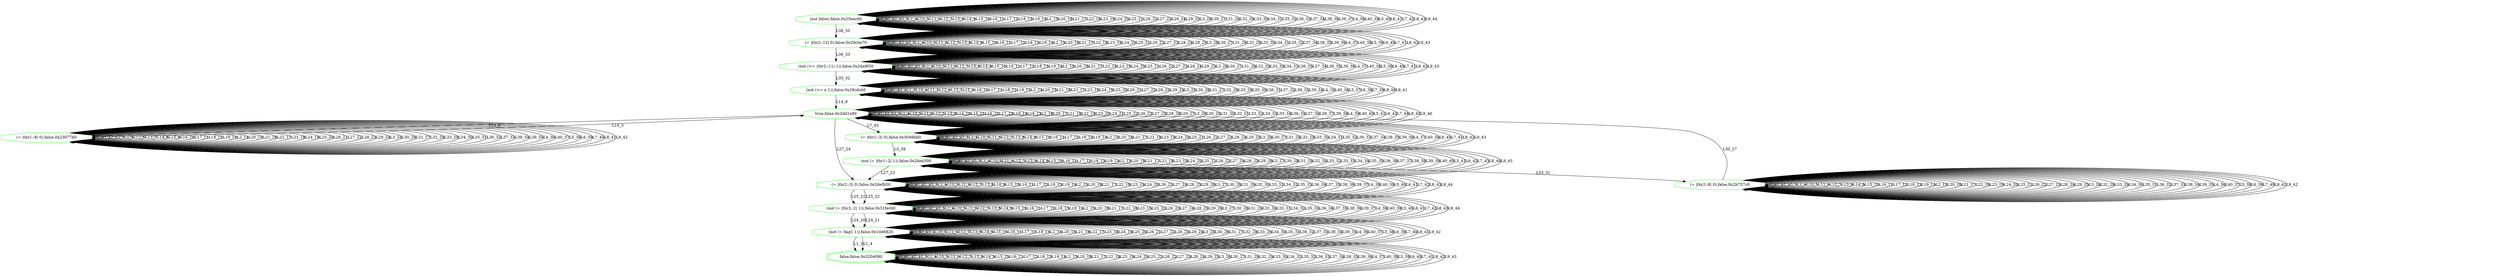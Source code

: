 digraph G {
0[label="(not false),false,0x25eec60", color=green,shape=octagon];
1[label="(= |thr2::12| 0),false,0x29cbe70", color=green,shape=octagon];
2[label="(not (>= |thr2::11| 1)),false,0x2da9f30", color=green,shape=octagon];
3[label="(not (>= x 1)),false,0x29cdcb0", color=green,shape=octagon];
4[label="true,false,0x2dd1a80", color=green,shape=octagon];
5[label="(= |thr1::8| 0),false,0x23077b0", color=green,shape=octagon];
6[label="(= |thr2::3| 0),false,0x2defb50", color=green,shape=octagon];
7[label="(not (= |thr2::2| 1)),false,0x31fecb0", color=green,shape=octagon];
8[label="(not (= flag1 1)),false,0x1dd6820", color=green,shape=octagon];
9[label="false,false,0x3204090", color=green,shape=doubleoctagon];
10[label="(= |thr1::3| 0),false,0x3046bb0", color=green,shape=octagon];
11[label="(not (= |thr1::2| 1)),false,0x2deb300", color=green,shape=octagon];
12[label="(= |thr2::8| 0),false,0x2b757c0", color=green,shape=octagon];
0->0 [label="0_0"];
0->0 [label="1_1"];
0->0 [label="2_2"];
0->0 [label="3_3"];
0->0 [label="L1_4"];
0->0 [label="L10_5"];
0->0 [label="L11_6"];
0->0 [label="L12_7"];
0->0 [label="L13_8"];
0->0 [label="L14_9"];
0->0 [label="L15_10"];
0->0 [label="L16_11"];
0->0 [label="L17_12"];
0->0 [label="L18_13"];
0->0 [label="L19_14"];
0->0 [label="L2_15"];
0->0 [label="L20_16"];
0->0 [label="L21_17"];
0->0 [label="L22_18"];
0->0 [label="L23_19"];
0->0 [label="L24_20"];
0->0 [label="L25_21"];
0->0 [label="L26_22"];
0->0 [label="L27_23"];
0->0 [label="L28_24"];
0->0 [label="L29_25"];
0->0 [label="L3_26"];
0->0 [label="L30_27"];
0->0 [label="L31_28"];
0->0 [label="L32_29"];
0->0 [label="L33_30"];
0->0 [label="L34_31"];
0->0 [label="L35_32"];
0->0 [label="L36_33"];
0->0 [label="L37_34"];
0->1 [label="L38_35"];
0->0 [label="L38_36"];
0->0 [label="L39_37"];
0->0 [label="L4_38"];
0->0 [label="L40_39"];
0->0 [label="L5_40"];
0->0 [label="L6_41"];
0->0 [label="L7_42"];
0->0 [label="L8_43"];
0->0 [label="L9_44"];
1->1 [label="0_0"];
1->1 [label="1_1"];
1->1 [label="2_2"];
1->1 [label="3_3"];
1->1 [label="L1_4"];
1->1 [label="L10_5"];
1->1 [label="L11_6"];
1->1 [label="L12_7"];
1->1 [label="L13_8"];
1->1 [label="L14_9"];
1->1 [label="L15_10"];
1->1 [label="L16_11"];
1->1 [label="L17_12"];
1->1 [label="L18_13"];
1->1 [label="L19_14"];
1->1 [label="L2_15"];
1->1 [label="L20_16"];
1->1 [label="L21_17"];
1->1 [label="L22_18"];
1->1 [label="L23_19"];
1->1 [label="L24_20"];
1->1 [label="L25_21"];
1->1 [label="L26_22"];
1->1 [label="L27_23"];
1->1 [label="L28_24"];
1->1 [label="L29_25"];
1->1 [label="L3_26"];
1->1 [label="L30_27"];
1->1 [label="L31_28"];
1->1 [label="L32_29"];
1->1 [label="L33_30"];
1->1 [label="L34_31"];
1->1 [label="L35_32"];
1->2 [label="L36_33"];
1->1 [label="L37_34"];
1->1 [label="L38_35"];
1->1 [label="L39_36"];
1->1 [label="L4_37"];
1->1 [label="L40_38"];
1->1 [label="L5_39"];
1->1 [label="L6_40"];
1->1 [label="L7_41"];
1->1 [label="L8_42"];
1->1 [label="L9_43"];
2->2 [label="0_0"];
2->2 [label="1_1"];
2->2 [label="2_2"];
2->2 [label="3_3"];
2->2 [label="L1_4"];
2->2 [label="L10_5"];
2->2 [label="L11_6"];
2->2 [label="L12_7"];
2->2 [label="L13_8"];
2->2 [label="L14_9"];
2->2 [label="L15_10"];
2->2 [label="L16_11"];
2->2 [label="L17_12"];
2->2 [label="L18_13"];
2->2 [label="L19_14"];
2->2 [label="L2_15"];
2->2 [label="L20_16"];
2->2 [label="L21_17"];
2->2 [label="L22_18"];
2->2 [label="L23_19"];
2->2 [label="L24_20"];
2->2 [label="L25_21"];
2->2 [label="L26_22"];
2->2 [label="L27_23"];
2->2 [label="L28_24"];
2->2 [label="L29_25"];
2->2 [label="L3_26"];
2->2 [label="L30_27"];
2->2 [label="L31_28"];
2->2 [label="L32_29"];
2->2 [label="L33_30"];
2->2 [label="L34_31"];
2->3 [label="L35_32"];
2->2 [label="L36_33"];
2->2 [label="L37_34"];
2->2 [label="L38_35"];
2->2 [label="L39_36"];
2->2 [label="L4_37"];
2->2 [label="L40_38"];
2->2 [label="L5_39"];
2->2 [label="L6_40"];
2->2 [label="L7_41"];
2->2 [label="L8_42"];
2->2 [label="L9_43"];
3->3 [label="0_0"];
3->3 [label="1_1"];
3->3 [label="2_2"];
3->3 [label="L1_3"];
3->3 [label="L10_4"];
3->3 [label="L11_5"];
3->3 [label="L12_6"];
3->3 [label="L13_7"];
3->4 [label="L14_8"];
3->3 [label="L15_9"];
3->3 [label="L16_10"];
3->3 [label="L17_11"];
3->3 [label="L18_12"];
3->3 [label="L19_13"];
3->3 [label="L2_14"];
3->3 [label="L20_15"];
3->3 [label="L21_16"];
3->3 [label="L22_17"];
3->3 [label="L23_18"];
3->3 [label="L24_19"];
3->3 [label="L25_20"];
3->3 [label="L26_21"];
3->3 [label="L27_22"];
3->3 [label="L28_23"];
3->3 [label="L29_24"];
3->3 [label="L3_25"];
3->3 [label="L30_26"];
3->3 [label="L31_27"];
3->3 [label="L32_28"];
3->3 [label="L33_29"];
3->3 [label="L35_30"];
3->3 [label="L36_31"];
3->3 [label="L37_32"];
3->3 [label="L38_33"];
3->3 [label="L39_34"];
3->3 [label="L4_35"];
3->3 [label="L40_36"];
3->3 [label="L5_37"];
3->3 [label="L6_38"];
3->3 [label="L7_39"];
3->3 [label="L8_40"];
3->3 [label="L9_41"];
4->4 [label="0_0"];
4->4 [label="1_1"];
4->4 [label="2_2"];
4->4 [label="3_3"];
4->4 [label="L1_4"];
4->4 [label="L10_5"];
4->4 [label="L11_6"];
4->4 [label="L12_7"];
4->5 [label="L13_8"];
4->4 [label="L13_9"];
4->4 [label="L14_10"];
4->4 [label="L15_11"];
4->4 [label="L16_12"];
4->4 [label="L17_13"];
4->4 [label="L18_14"];
4->4 [label="L19_15"];
4->4 [label="L2_16"];
4->4 [label="L20_17"];
4->4 [label="L21_18"];
4->4 [label="L22_19"];
4->4 [label="L23_20"];
4->4 [label="L24_21"];
4->4 [label="L25_22"];
4->4 [label="L26_23"];
4->6 [label="L27_24"];
4->4 [label="L27_25"];
4->4 [label="L28_26"];
4->4 [label="L29_27"];
4->4 [label="L3_28"];
4->4 [label="L30_29"];
4->4 [label="L31_30"];
4->4 [label="L32_31"];
4->4 [label="L33_32"];
4->4 [label="L34_33"];
4->4 [label="L35_34"];
4->4 [label="L36_35"];
4->4 [label="L37_36"];
4->4 [label="L38_37"];
4->4 [label="L39_38"];
4->4 [label="L4_39"];
4->4 [label="L40_40"];
4->4 [label="L5_41"];
4->4 [label="L6_42"];
4->10 [label="L7_43"];
4->4 [label="L7_44"];
4->4 [label="L8_45"];
4->4 [label="L9_46"];
5->5 [label="0_0"];
5->5 [label="1_1"];
5->5 [label="2_2"];
5->5 [label="3_3"];
5->5 [label="L1_4"];
5->4 [label="L10_5"];
5->5 [label="L12_6"];
5->5 [label="L13_7"];
5->5 [label="L14_8"];
5->5 [label="L15_9"];
5->5 [label="L16_10"];
5->5 [label="L17_11"];
5->5 [label="L18_12"];
5->5 [label="L19_13"];
5->5 [label="L2_14"];
5->5 [label="L20_15"];
5->5 [label="L21_16"];
5->5 [label="L22_17"];
5->5 [label="L23_18"];
5->5 [label="L24_19"];
5->5 [label="L25_20"];
5->5 [label="L26_21"];
5->5 [label="L27_22"];
5->5 [label="L28_23"];
5->5 [label="L29_24"];
5->5 [label="L3_25"];
5->5 [label="L30_26"];
5->5 [label="L31_27"];
5->5 [label="L32_28"];
5->5 [label="L33_29"];
5->5 [label="L34_30"];
5->5 [label="L35_31"];
5->5 [label="L36_32"];
5->5 [label="L37_33"];
5->5 [label="L38_34"];
5->5 [label="L39_35"];
5->5 [label="L4_36"];
5->5 [label="L40_37"];
5->5 [label="L5_38"];
5->5 [label="L6_39"];
5->5 [label="L7_40"];
5->5 [label="L8_41"];
5->5 [label="L9_42"];
6->6 [label="0_0"];
6->6 [label="1_1"];
6->6 [label="2_2"];
6->6 [label="3_3"];
6->6 [label="L1_4"];
6->6 [label="L10_5"];
6->6 [label="L11_6"];
6->6 [label="L12_7"];
6->6 [label="L13_8"];
6->6 [label="L14_9"];
6->6 [label="L15_10"];
6->6 [label="L16_11"];
6->6 [label="L17_12"];
6->6 [label="L18_13"];
6->6 [label="L19_14"];
6->6 [label="L2_15"];
6->6 [label="L20_16"];
6->6 [label="L21_17"];
6->6 [label="L22_18"];
6->6 [label="L23_19"];
6->6 [label="L24_20"];
6->7 [label="L25_21"];
6->7 [label="L25_22"];
6->6 [label="L26_23"];
6->6 [label="L27_24"];
6->6 [label="L28_25"];
6->6 [label="L29_26"];
6->6 [label="L3_27"];
6->6 [label="L30_28"];
6->6 [label="L31_29"];
6->6 [label="L32_30"];
6->6 [label="L33_31"];
6->6 [label="L34_32"];
6->6 [label="L35_33"];
6->6 [label="L36_34"];
6->6 [label="L37_35"];
6->6 [label="L38_36"];
6->6 [label="L39_37"];
6->6 [label="L4_38"];
6->6 [label="L40_39"];
6->6 [label="L5_40"];
6->6 [label="L6_41"];
6->6 [label="L7_42"];
6->6 [label="L8_43"];
6->6 [label="L9_44"];
7->7 [label="0_0"];
7->7 [label="1_1"];
7->7 [label="2_2"];
7->7 [label="3_3"];
7->7 [label="L1_4"];
7->7 [label="L10_5"];
7->7 [label="L11_6"];
7->7 [label="L12_7"];
7->7 [label="L13_8"];
7->7 [label="L14_9"];
7->7 [label="L15_10"];
7->7 [label="L16_11"];
7->7 [label="L17_12"];
7->7 [label="L18_13"];
7->7 [label="L19_14"];
7->7 [label="L2_15"];
7->7 [label="L20_16"];
7->7 [label="L21_17"];
7->7 [label="L22_18"];
7->7 [label="L23_19"];
7->8 [label="L24_20"];
7->8 [label="L24_21"];
7->7 [label="L25_22"];
7->7 [label="L26_23"];
7->7 [label="L27_24"];
7->7 [label="L28_25"];
7->7 [label="L29_26"];
7->7 [label="L3_27"];
7->7 [label="L30_28"];
7->7 [label="L31_29"];
7->7 [label="L32_30"];
7->7 [label="L33_31"];
7->7 [label="L34_32"];
7->7 [label="L35_33"];
7->7 [label="L36_34"];
7->7 [label="L37_35"];
7->7 [label="L38_36"];
7->7 [label="L39_37"];
7->7 [label="L4_38"];
7->7 [label="L40_39"];
7->7 [label="L5_40"];
7->7 [label="L6_41"];
7->7 [label="L7_42"];
7->7 [label="L8_43"];
7->7 [label="L9_44"];
8->8 [label="1_0"];
8->8 [label="2_1"];
8->8 [label="3_2"];
8->9 [label="L1_3"];
8->9 [label="L1_4"];
8->8 [label="L10_5"];
8->8 [label="L11_6"];
8->8 [label="L12_7"];
8->8 [label="L13_8"];
8->8 [label="L14_9"];
8->8 [label="L15_10"];
8->8 [label="L16_11"];
8->8 [label="L17_12"];
8->8 [label="L18_13"];
8->8 [label="L2_14"];
8->8 [label="L20_15"];
8->8 [label="L21_16"];
8->8 [label="L22_17"];
8->8 [label="L23_18"];
8->8 [label="L24_19"];
8->8 [label="L25_20"];
8->8 [label="L26_21"];
8->8 [label="L27_22"];
8->8 [label="L28_23"];
8->8 [label="L29_24"];
8->8 [label="L3_25"];
8->8 [label="L30_26"];
8->8 [label="L31_27"];
8->8 [label="L32_28"];
8->8 [label="L33_29"];
8->8 [label="L34_30"];
8->8 [label="L35_31"];
8->8 [label="L36_32"];
8->8 [label="L37_33"];
8->8 [label="L38_34"];
8->8 [label="L39_35"];
8->8 [label="L4_36"];
8->8 [label="L40_37"];
8->8 [label="L5_38"];
8->8 [label="L6_39"];
8->8 [label="L7_40"];
8->8 [label="L8_41"];
8->8 [label="L9_42"];
9->9 [label="0_0"];
9->9 [label="1_1"];
9->9 [label="2_2"];
9->9 [label="3_3"];
9->9 [label="L1_4"];
9->9 [label="L10_5"];
9->9 [label="L11_6"];
9->9 [label="L12_7"];
9->9 [label="L13_8"];
9->9 [label="L14_9"];
9->9 [label="L15_10"];
9->9 [label="L16_11"];
9->9 [label="L17_12"];
9->9 [label="L18_13"];
9->9 [label="L19_14"];
9->9 [label="L2_15"];
9->9 [label="L20_16"];
9->9 [label="L21_17"];
9->9 [label="L22_18"];
9->9 [label="L23_19"];
9->9 [label="L24_20"];
9->9 [label="L25_21"];
9->9 [label="L26_22"];
9->9 [label="L27_23"];
9->9 [label="L28_24"];
9->9 [label="L29_25"];
9->9 [label="L3_26"];
9->9 [label="L30_27"];
9->9 [label="L31_28"];
9->9 [label="L32_29"];
9->9 [label="L33_30"];
9->9 [label="L34_31"];
9->9 [label="L35_32"];
9->9 [label="L36_33"];
9->9 [label="L37_34"];
9->9 [label="L38_35"];
9->9 [label="L39_36"];
9->9 [label="L4_37"];
9->9 [label="L40_38"];
9->9 [label="L5_39"];
9->9 [label="L6_40"];
9->9 [label="L7_41"];
9->9 [label="L8_42"];
9->9 [label="L9_43"];
10->10 [label="0_0"];
10->10 [label="1_1"];
10->10 [label="2_2"];
10->10 [label="3_3"];
10->10 [label="L1_4"];
10->10 [label="L10_5"];
10->10 [label="L11_6"];
10->10 [label="L12_7"];
10->10 [label="L13_8"];
10->10 [label="L14_9"];
10->10 [label="L15_10"];
10->10 [label="L16_11"];
10->10 [label="L17_12"];
10->10 [label="L18_13"];
10->10 [label="L19_14"];
10->10 [label="L2_15"];
10->10 [label="L20_16"];
10->10 [label="L21_17"];
10->10 [label="L22_18"];
10->10 [label="L23_19"];
10->10 [label="L24_20"];
10->10 [label="L25_21"];
10->10 [label="L26_22"];
10->10 [label="L27_23"];
10->10 [label="L28_24"];
10->10 [label="L29_25"];
10->10 [label="L3_26"];
10->10 [label="L30_27"];
10->10 [label="L31_28"];
10->10 [label="L32_29"];
10->10 [label="L33_30"];
10->10 [label="L34_31"];
10->10 [label="L35_32"];
10->10 [label="L36_33"];
10->10 [label="L37_34"];
10->10 [label="L38_35"];
10->10 [label="L39_36"];
10->10 [label="L4_37"];
10->10 [label="L40_38"];
10->11 [label="L5_39"];
10->10 [label="L6_40"];
10->10 [label="L7_41"];
10->10 [label="L8_42"];
10->10 [label="L9_43"];
11->11 [label="0_0"];
11->11 [label="1_1"];
11->11 [label="2_2"];
11->11 [label="3_3"];
11->11 [label="L1_4"];
11->11 [label="L10_5"];
11->11 [label="L11_6"];
11->11 [label="L12_7"];
11->11 [label="L13_8"];
11->11 [label="L14_9"];
11->11 [label="L15_10"];
11->11 [label="L16_11"];
11->11 [label="L17_12"];
11->11 [label="L18_13"];
11->11 [label="L19_14"];
11->11 [label="L2_15"];
11->11 [label="L20_16"];
11->11 [label="L21_17"];
11->11 [label="L22_18"];
11->11 [label="L23_19"];
11->11 [label="L24_20"];
11->11 [label="L25_21"];
11->11 [label="L26_22"];
11->6 [label="L27_23"];
11->11 [label="L27_24"];
11->11 [label="L28_25"];
11->11 [label="L29_26"];
11->11 [label="L3_27"];
11->11 [label="L30_28"];
11->11 [label="L31_29"];
11->11 [label="L32_30"];
11->12 [label="L33_31"];
11->11 [label="L33_32"];
11->11 [label="L33_33"];
11->11 [label="L34_34"];
11->11 [label="L35_35"];
11->11 [label="L36_36"];
11->11 [label="L37_37"];
11->11 [label="L38_38"];
11->11 [label="L39_39"];
11->11 [label="L40_40"];
11->11 [label="L5_41"];
11->11 [label="L6_42"];
11->11 [label="L7_43"];
11->11 [label="L8_44"];
11->11 [label="L9_45"];
12->12 [label="0_0"];
12->12 [label="1_1"];
12->12 [label="2_2"];
12->12 [label="3_3"];
12->12 [label="L1_4"];
12->12 [label="L10_5"];
12->12 [label="L11_6"];
12->12 [label="L12_7"];
12->12 [label="L13_8"];
12->12 [label="L14_9"];
12->12 [label="L15_10"];
12->12 [label="L16_11"];
12->12 [label="L17_12"];
12->12 [label="L18_13"];
12->12 [label="L19_14"];
12->12 [label="L2_15"];
12->12 [label="L20_16"];
12->12 [label="L21_17"];
12->12 [label="L22_18"];
12->12 [label="L23_19"];
12->12 [label="L24_20"];
12->12 [label="L25_21"];
12->12 [label="L26_22"];
12->12 [label="L27_23"];
12->12 [label="L28_24"];
12->12 [label="L29_25"];
12->12 [label="L3_26"];
12->4 [label="L30_27"];
12->12 [label="L32_28"];
12->12 [label="L33_29"];
12->12 [label="L34_30"];
12->12 [label="L35_31"];
12->12 [label="L36_32"];
12->12 [label="L37_33"];
12->12 [label="L38_34"];
12->12 [label="L39_35"];
12->12 [label="L4_36"];
12->12 [label="L40_37"];
12->12 [label="L5_38"];
12->12 [label="L6_39"];
12->12 [label="L7_40"];
12->12 [label="L8_41"];
12->12 [label="L9_42"];
}
